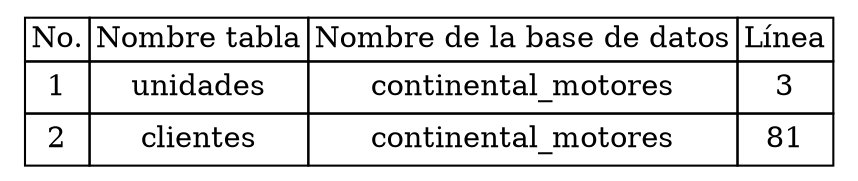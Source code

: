 
	digraph {
		tablaSimbolos [
		  shape=plaintext
		  label=<
			<table border='0' cellborder='1' color='black' cellspacing='0'>
			  <tr>
				  <td>No.</td>
				  <td>Nombre tabla</td>
				  <td>Nombre de la base de datos</td>
				  <td>Línea</td>
			  </tr>
<tr>
<td cellpadding='4'>
1
</td>
<td cellpadding='4'>unidades
</td>
<td cellpadding='4'>continental_motores
</td>
<td cellpadding='4'>3
</td>
</tr>

<tr>
<td cellpadding='4'>
2
</td>
<td cellpadding='4'>clientes
</td>
<td cellpadding='4'>continental_motores
</td>
<td cellpadding='4'>81
</td>
</tr>

		</table>
		>];
	}
	